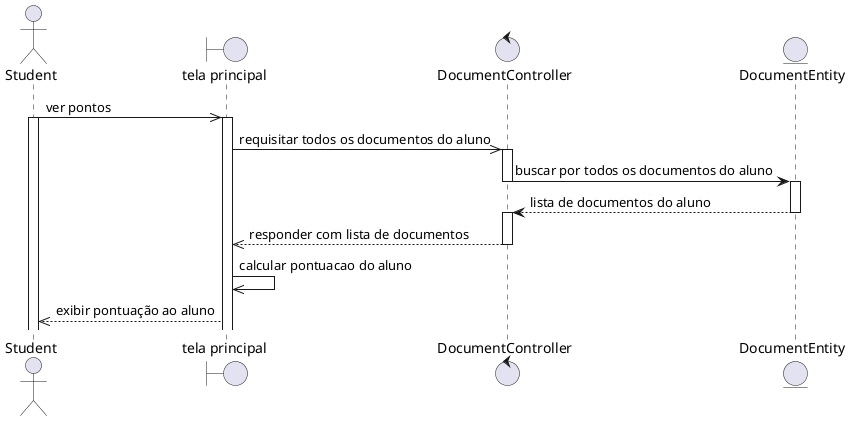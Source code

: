 @startuml
actor Student
boundary "tela principal" as home
control DocumentController as controller
entity DocumentEntity as model

Student ->> home: ver pontos
activate Student
activate home
home ->> controller: requisitar todos os documentos do aluno
activate controller
controller -> model: buscar por todos os documentos do aluno
deactivate controller
activate model
model --> controller: lista de documentos do aluno
deactivate model
activate controller
controller -->> home: responder com lista de documentos
deactivate controller
home ->> home: calcular pontuacao do aluno
home -->> Student: exibir pontuação ao aluno 
@enduml